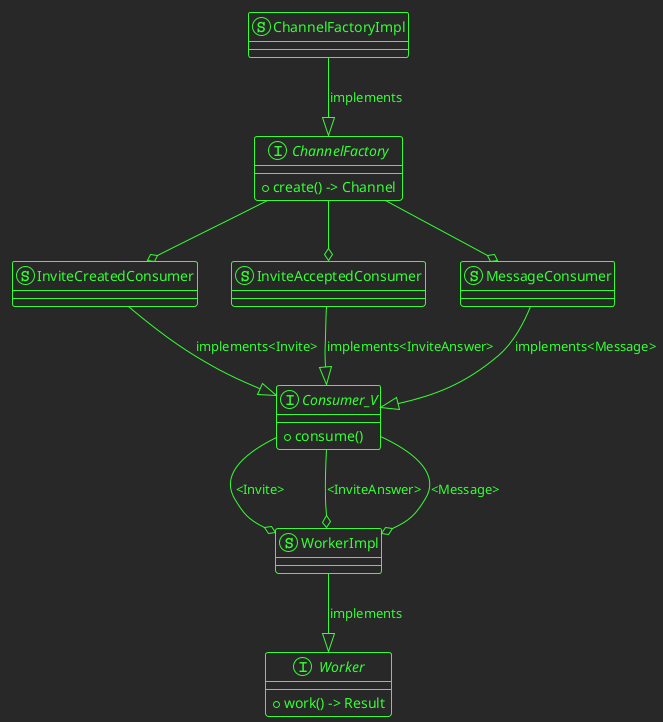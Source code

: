 @startuml worker
!theme crt-green

interface ChannelFactory{
    + create() -> Channel
}

struct ChannelFactoryImpl

ChannelFactoryImpl --|> ChannelFactory : implements

' invite created, invite accepted, message

interface Consumer_V{
    + consume()
}

struct InviteCreatedConsumer

InviteCreatedConsumer --|> Consumer_V : implements<Invite>
ChannelFactory --o InviteCreatedConsumer

struct InviteAcceptedConsumer

InviteAcceptedConsumer --|> Consumer_V : implements<InviteAnswer>
ChannelFactory --o InviteAcceptedConsumer

struct MessageConsumer

MessageConsumer --|> Consumer_V : implements<Message>
ChannelFactory --o MessageConsumer

interface Worker{
    + work() -> Result
}

struct WorkerImpl

WorkerImpl --|> Worker : implements

Consumer_V --o WorkerImpl : <Invite>
Consumer_V --o WorkerImpl : <InviteAnswer>
Consumer_V --o WorkerImpl : <Message>

@enduml